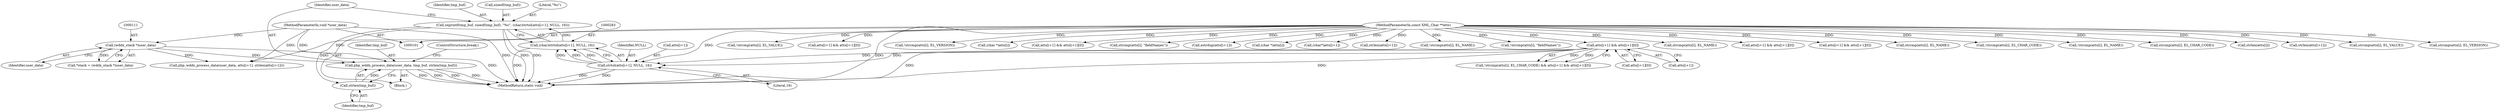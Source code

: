 digraph "0_php-src_66fd44209d5ffcb9b3d1bc1b9fd8e35b485040c0@pointer" {
"1000292" [label="(Call,php_wddx_process_data(user_data, tmp_buf, strlen(tmp_buf)))"];
"1000110" [label="(Call,(wddx_stack *)user_data)"];
"1000102" [label="(MethodParameterIn,void *user_data)"];
"1000295" [label="(Call,strlen(tmp_buf))"];
"1000277" [label="(Call,snprintf(tmp_buf, sizeof(tmp_buf), \"%c\", (char)strtol(atts[i+1], NULL, 16)))"];
"1000282" [label="(Call,(char)strtol(atts[i+1], NULL, 16))"];
"1000284" [label="(Call,strtol(atts[i+1], NULL, 16))"];
"1000262" [label="(Call,atts[i+1] && atts[i+1][0])"];
"1000104" [label="(MethodParameterIn,const XML_Char **atts)"];
"1000104" [label="(MethodParameterIn,const XML_Char **atts)"];
"1000282" [label="(Call,(char)strtol(atts[i+1], NULL, 16))"];
"1000262" [label="(Call,atts[i+1] && atts[i+1][0])"];
"1000914" [label="(MethodReturn,static void)"];
"1000133" [label="(Call,!strcmp(atts[i], EL_VERSION))"];
"1000670" [label="(Call,(char *)atts[i])"];
"1000110" [label="(Call,(wddx_stack *)user_data)"];
"1000367" [label="(Call,atts[i+1] && atts[i+1][0])"];
"1000291" [label="(Literal,16)"];
"1000285" [label="(Call,atts[i+1])"];
"1000102" [label="(MethodParameterIn,void *user_data)"];
"1000641" [label="(Call,strcmp(atts[i], \"fieldNames\"))"];
"1000255" [label="(Call,!strcmp(atts[i], EL_CHAR_CODE) && atts[i+1] && atts[i+1][0])"];
"1000112" [label="(Identifier,user_data)"];
"1000597" [label="(Call,estrdup(atts[i+1]))"];
"1000681" [label="(Call,(char *)atts[i])"];
"1000843" [label="(Call,(char*)atts[i+1])"];
"1000851" [label="(Call,strlen(atts[i+1]))"];
"1000565" [label="(Call,!strcmp(atts[i], EL_NAME))"];
"1000640" [label="(Call,!strcmp(atts[i], \"fieldNames\"))"];
"1000278" [label="(Identifier,tmp_buf)"];
"1000279" [label="(Call,sizeof(tmp_buf))"];
"1000566" [label="(Call,strcmp(atts[i], EL_NAME))"];
"1000290" [label="(Identifier,NULL)"];
"1000805" [label="(Call,atts[i+1] && atts[i+1][0])"];
"1000571" [label="(Call,atts[i+1] && atts[i+1][0])"];
"1000800" [label="(Call,strcmp(atts[i], EL_NAME))"];
"1000296" [label="(Identifier,tmp_buf)"];
"1000409" [label="(Call,php_wddx_process_data(user_data, atts[i+1], strlen(atts[i+1])))"];
"1000268" [label="(Call,atts[i+1][0])"];
"1000275" [label="(Block,)"];
"1000256" [label="(Call,!strcmp(atts[i], EL_CHAR_CODE))"];
"1000263" [label="(Call,atts[i+1])"];
"1000799" [label="(Call,!strcmp(atts[i], EL_NAME))"];
"1000257" [label="(Call,strcmp(atts[i], EL_CHAR_CODE))"];
"1000294" [label="(Identifier,tmp_buf)"];
"1000297" [label="(ControlStructure,break;)"];
"1000293" [label="(Identifier,user_data)"];
"1000277" [label="(Call,snprintf(tmp_buf, sizeof(tmp_buf), \"%c\", (char)strtol(atts[i+1], NULL, 16)))"];
"1000281" [label="(Literal,\"%c\")"];
"1000284" [label="(Call,strtol(atts[i+1], NULL, 16))"];
"1000675" [label="(Call,strlen(atts[i]))"];
"1000292" [label="(Call,php_wddx_process_data(user_data, tmp_buf, strlen(tmp_buf)))"];
"1000108" [label="(Call,*stack = (wddx_stack *)user_data)"];
"1000416" [label="(Call,strlen(atts[i+1]))"];
"1000295" [label="(Call,strlen(tmp_buf))"];
"1000362" [label="(Call,strcmp(atts[i], EL_VALUE))"];
"1000134" [label="(Call,strcmp(atts[i], EL_VERSION))"];
"1000361" [label="(Call,!strcmp(atts[i], EL_VALUE))"];
"1000646" [label="(Call,atts[i+1] && atts[i+1][0])"];
"1000292" -> "1000275"  [label="AST: "];
"1000292" -> "1000295"  [label="CFG: "];
"1000293" -> "1000292"  [label="AST: "];
"1000294" -> "1000292"  [label="AST: "];
"1000295" -> "1000292"  [label="AST: "];
"1000297" -> "1000292"  [label="CFG: "];
"1000292" -> "1000914"  [label="DDG: "];
"1000292" -> "1000914"  [label="DDG: "];
"1000292" -> "1000914"  [label="DDG: "];
"1000292" -> "1000914"  [label="DDG: "];
"1000110" -> "1000292"  [label="DDG: "];
"1000102" -> "1000292"  [label="DDG: "];
"1000295" -> "1000292"  [label="DDG: "];
"1000110" -> "1000108"  [label="AST: "];
"1000110" -> "1000112"  [label="CFG: "];
"1000111" -> "1000110"  [label="AST: "];
"1000112" -> "1000110"  [label="AST: "];
"1000108" -> "1000110"  [label="CFG: "];
"1000110" -> "1000914"  [label="DDG: "];
"1000110" -> "1000108"  [label="DDG: "];
"1000102" -> "1000110"  [label="DDG: "];
"1000110" -> "1000409"  [label="DDG: "];
"1000102" -> "1000101"  [label="AST: "];
"1000102" -> "1000914"  [label="DDG: "];
"1000102" -> "1000409"  [label="DDG: "];
"1000295" -> "1000296"  [label="CFG: "];
"1000296" -> "1000295"  [label="AST: "];
"1000277" -> "1000295"  [label="DDG: "];
"1000277" -> "1000275"  [label="AST: "];
"1000277" -> "1000282"  [label="CFG: "];
"1000278" -> "1000277"  [label="AST: "];
"1000279" -> "1000277"  [label="AST: "];
"1000281" -> "1000277"  [label="AST: "];
"1000282" -> "1000277"  [label="AST: "];
"1000293" -> "1000277"  [label="CFG: "];
"1000277" -> "1000914"  [label="DDG: "];
"1000277" -> "1000914"  [label="DDG: "];
"1000282" -> "1000277"  [label="DDG: "];
"1000282" -> "1000284"  [label="CFG: "];
"1000283" -> "1000282"  [label="AST: "];
"1000284" -> "1000282"  [label="AST: "];
"1000282" -> "1000914"  [label="DDG: "];
"1000284" -> "1000282"  [label="DDG: "];
"1000284" -> "1000282"  [label="DDG: "];
"1000284" -> "1000282"  [label="DDG: "];
"1000284" -> "1000291"  [label="CFG: "];
"1000285" -> "1000284"  [label="AST: "];
"1000290" -> "1000284"  [label="AST: "];
"1000291" -> "1000284"  [label="AST: "];
"1000284" -> "1000914"  [label="DDG: "];
"1000284" -> "1000914"  [label="DDG: "];
"1000262" -> "1000284"  [label="DDG: "];
"1000262" -> "1000284"  [label="DDG: "];
"1000104" -> "1000284"  [label="DDG: "];
"1000262" -> "1000255"  [label="AST: "];
"1000262" -> "1000263"  [label="CFG: "];
"1000262" -> "1000268"  [label="CFG: "];
"1000263" -> "1000262"  [label="AST: "];
"1000268" -> "1000262"  [label="AST: "];
"1000255" -> "1000262"  [label="CFG: "];
"1000262" -> "1000914"  [label="DDG: "];
"1000262" -> "1000914"  [label="DDG: "];
"1000262" -> "1000255"  [label="DDG: "];
"1000262" -> "1000255"  [label="DDG: "];
"1000104" -> "1000262"  [label="DDG: "];
"1000104" -> "1000101"  [label="AST: "];
"1000104" -> "1000914"  [label="DDG: "];
"1000104" -> "1000133"  [label="DDG: "];
"1000104" -> "1000134"  [label="DDG: "];
"1000104" -> "1000256"  [label="DDG: "];
"1000104" -> "1000257"  [label="DDG: "];
"1000104" -> "1000361"  [label="DDG: "];
"1000104" -> "1000362"  [label="DDG: "];
"1000104" -> "1000367"  [label="DDG: "];
"1000104" -> "1000409"  [label="DDG: "];
"1000104" -> "1000416"  [label="DDG: "];
"1000104" -> "1000565"  [label="DDG: "];
"1000104" -> "1000566"  [label="DDG: "];
"1000104" -> "1000571"  [label="DDG: "];
"1000104" -> "1000597"  [label="DDG: "];
"1000104" -> "1000640"  [label="DDG: "];
"1000104" -> "1000641"  [label="DDG: "];
"1000104" -> "1000646"  [label="DDG: "];
"1000104" -> "1000670"  [label="DDG: "];
"1000104" -> "1000675"  [label="DDG: "];
"1000104" -> "1000681"  [label="DDG: "];
"1000104" -> "1000799"  [label="DDG: "];
"1000104" -> "1000800"  [label="DDG: "];
"1000104" -> "1000805"  [label="DDG: "];
"1000104" -> "1000843"  [label="DDG: "];
"1000104" -> "1000851"  [label="DDG: "];
}
